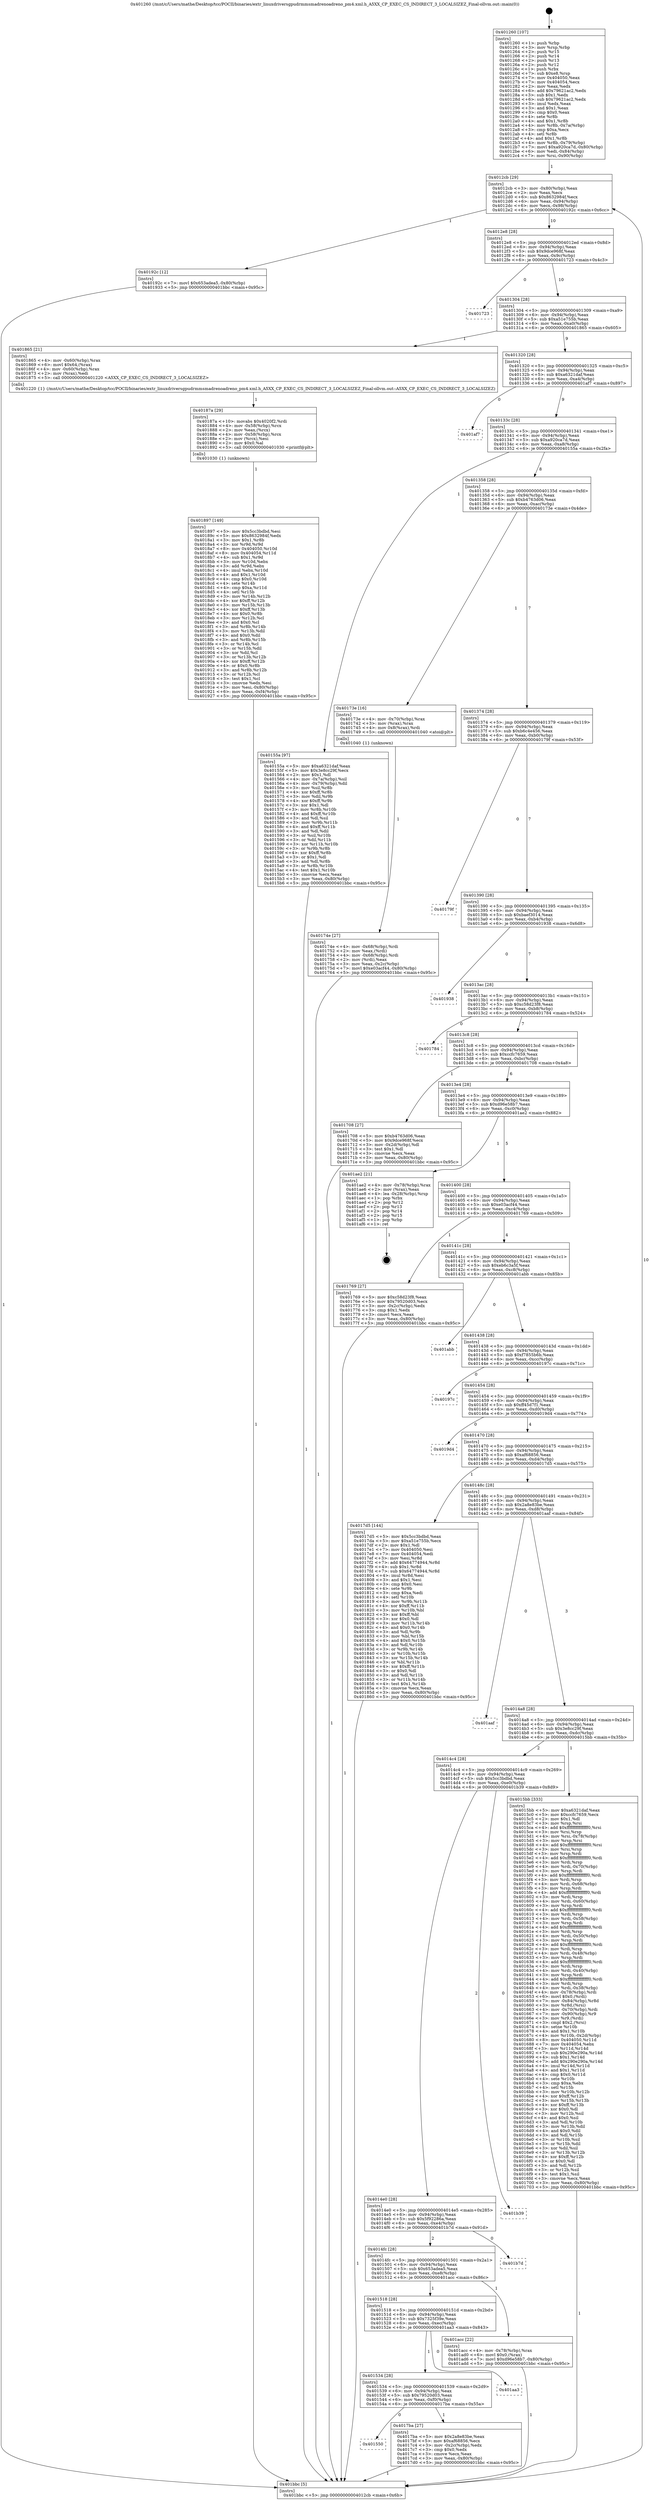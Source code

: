 digraph "0x401260" {
  label = "0x401260 (/mnt/c/Users/mathe/Desktop/tcc/POCII/binaries/extr_linuxdriversgpudrmmsmadrenoadreno_pm4.xml.h_A5XX_CP_EXEC_CS_INDIRECT_3_LOCALSIZEZ_Final-ollvm.out::main(0))"
  labelloc = "t"
  node[shape=record]

  Entry [label="",width=0.3,height=0.3,shape=circle,fillcolor=black,style=filled]
  "0x4012cb" [label="{
     0x4012cb [29]\l
     | [instrs]\l
     &nbsp;&nbsp;0x4012cb \<+3\>: mov -0x80(%rbp),%eax\l
     &nbsp;&nbsp;0x4012ce \<+2\>: mov %eax,%ecx\l
     &nbsp;&nbsp;0x4012d0 \<+6\>: sub $0x8632984f,%ecx\l
     &nbsp;&nbsp;0x4012d6 \<+6\>: mov %eax,-0x94(%rbp)\l
     &nbsp;&nbsp;0x4012dc \<+6\>: mov %ecx,-0x98(%rbp)\l
     &nbsp;&nbsp;0x4012e2 \<+6\>: je 000000000040192c \<main+0x6cc\>\l
  }"]
  "0x40192c" [label="{
     0x40192c [12]\l
     | [instrs]\l
     &nbsp;&nbsp;0x40192c \<+7\>: movl $0x653adea5,-0x80(%rbp)\l
     &nbsp;&nbsp;0x401933 \<+5\>: jmp 0000000000401bbc \<main+0x95c\>\l
  }"]
  "0x4012e8" [label="{
     0x4012e8 [28]\l
     | [instrs]\l
     &nbsp;&nbsp;0x4012e8 \<+5\>: jmp 00000000004012ed \<main+0x8d\>\l
     &nbsp;&nbsp;0x4012ed \<+6\>: mov -0x94(%rbp),%eax\l
     &nbsp;&nbsp;0x4012f3 \<+5\>: sub $0x9dce968f,%eax\l
     &nbsp;&nbsp;0x4012f8 \<+6\>: mov %eax,-0x9c(%rbp)\l
     &nbsp;&nbsp;0x4012fe \<+6\>: je 0000000000401723 \<main+0x4c3\>\l
  }"]
  Exit [label="",width=0.3,height=0.3,shape=circle,fillcolor=black,style=filled,peripheries=2]
  "0x401723" [label="{
     0x401723\l
  }", style=dashed]
  "0x401304" [label="{
     0x401304 [28]\l
     | [instrs]\l
     &nbsp;&nbsp;0x401304 \<+5\>: jmp 0000000000401309 \<main+0xa9\>\l
     &nbsp;&nbsp;0x401309 \<+6\>: mov -0x94(%rbp),%eax\l
     &nbsp;&nbsp;0x40130f \<+5\>: sub $0xa51e755b,%eax\l
     &nbsp;&nbsp;0x401314 \<+6\>: mov %eax,-0xa0(%rbp)\l
     &nbsp;&nbsp;0x40131a \<+6\>: je 0000000000401865 \<main+0x605\>\l
  }"]
  "0x401897" [label="{
     0x401897 [149]\l
     | [instrs]\l
     &nbsp;&nbsp;0x401897 \<+5\>: mov $0x5cc3bdbd,%esi\l
     &nbsp;&nbsp;0x40189c \<+5\>: mov $0x8632984f,%edx\l
     &nbsp;&nbsp;0x4018a1 \<+3\>: mov $0x1,%r8b\l
     &nbsp;&nbsp;0x4018a4 \<+3\>: xor %r9d,%r9d\l
     &nbsp;&nbsp;0x4018a7 \<+8\>: mov 0x404050,%r10d\l
     &nbsp;&nbsp;0x4018af \<+8\>: mov 0x404054,%r11d\l
     &nbsp;&nbsp;0x4018b7 \<+4\>: sub $0x1,%r9d\l
     &nbsp;&nbsp;0x4018bb \<+3\>: mov %r10d,%ebx\l
     &nbsp;&nbsp;0x4018be \<+3\>: add %r9d,%ebx\l
     &nbsp;&nbsp;0x4018c1 \<+4\>: imul %ebx,%r10d\l
     &nbsp;&nbsp;0x4018c5 \<+4\>: and $0x1,%r10d\l
     &nbsp;&nbsp;0x4018c9 \<+4\>: cmp $0x0,%r10d\l
     &nbsp;&nbsp;0x4018cd \<+4\>: sete %r14b\l
     &nbsp;&nbsp;0x4018d1 \<+4\>: cmp $0xa,%r11d\l
     &nbsp;&nbsp;0x4018d5 \<+4\>: setl %r15b\l
     &nbsp;&nbsp;0x4018d9 \<+3\>: mov %r14b,%r12b\l
     &nbsp;&nbsp;0x4018dc \<+4\>: xor $0xff,%r12b\l
     &nbsp;&nbsp;0x4018e0 \<+3\>: mov %r15b,%r13b\l
     &nbsp;&nbsp;0x4018e3 \<+4\>: xor $0xff,%r13b\l
     &nbsp;&nbsp;0x4018e7 \<+4\>: xor $0x0,%r8b\l
     &nbsp;&nbsp;0x4018eb \<+3\>: mov %r12b,%cl\l
     &nbsp;&nbsp;0x4018ee \<+3\>: and $0x0,%cl\l
     &nbsp;&nbsp;0x4018f1 \<+3\>: and %r8b,%r14b\l
     &nbsp;&nbsp;0x4018f4 \<+3\>: mov %r13b,%dil\l
     &nbsp;&nbsp;0x4018f7 \<+4\>: and $0x0,%dil\l
     &nbsp;&nbsp;0x4018fb \<+3\>: and %r8b,%r15b\l
     &nbsp;&nbsp;0x4018fe \<+3\>: or %r14b,%cl\l
     &nbsp;&nbsp;0x401901 \<+3\>: or %r15b,%dil\l
     &nbsp;&nbsp;0x401904 \<+3\>: xor %dil,%cl\l
     &nbsp;&nbsp;0x401907 \<+3\>: or %r13b,%r12b\l
     &nbsp;&nbsp;0x40190a \<+4\>: xor $0xff,%r12b\l
     &nbsp;&nbsp;0x40190e \<+4\>: or $0x0,%r8b\l
     &nbsp;&nbsp;0x401912 \<+3\>: and %r8b,%r12b\l
     &nbsp;&nbsp;0x401915 \<+3\>: or %r12b,%cl\l
     &nbsp;&nbsp;0x401918 \<+3\>: test $0x1,%cl\l
     &nbsp;&nbsp;0x40191b \<+3\>: cmovne %edx,%esi\l
     &nbsp;&nbsp;0x40191e \<+3\>: mov %esi,-0x80(%rbp)\l
     &nbsp;&nbsp;0x401921 \<+6\>: mov %eax,-0xf4(%rbp)\l
     &nbsp;&nbsp;0x401927 \<+5\>: jmp 0000000000401bbc \<main+0x95c\>\l
  }"]
  "0x401865" [label="{
     0x401865 [21]\l
     | [instrs]\l
     &nbsp;&nbsp;0x401865 \<+4\>: mov -0x60(%rbp),%rax\l
     &nbsp;&nbsp;0x401869 \<+6\>: movl $0x64,(%rax)\l
     &nbsp;&nbsp;0x40186f \<+4\>: mov -0x60(%rbp),%rax\l
     &nbsp;&nbsp;0x401873 \<+2\>: mov (%rax),%edi\l
     &nbsp;&nbsp;0x401875 \<+5\>: call 0000000000401220 \<A5XX_CP_EXEC_CS_INDIRECT_3_LOCALSIZEZ\>\l
     | [calls]\l
     &nbsp;&nbsp;0x401220 \{1\} (/mnt/c/Users/mathe/Desktop/tcc/POCII/binaries/extr_linuxdriversgpudrmmsmadrenoadreno_pm4.xml.h_A5XX_CP_EXEC_CS_INDIRECT_3_LOCALSIZEZ_Final-ollvm.out::A5XX_CP_EXEC_CS_INDIRECT_3_LOCALSIZEZ)\l
  }"]
  "0x401320" [label="{
     0x401320 [28]\l
     | [instrs]\l
     &nbsp;&nbsp;0x401320 \<+5\>: jmp 0000000000401325 \<main+0xc5\>\l
     &nbsp;&nbsp;0x401325 \<+6\>: mov -0x94(%rbp),%eax\l
     &nbsp;&nbsp;0x40132b \<+5\>: sub $0xa6321daf,%eax\l
     &nbsp;&nbsp;0x401330 \<+6\>: mov %eax,-0xa4(%rbp)\l
     &nbsp;&nbsp;0x401336 \<+6\>: je 0000000000401af7 \<main+0x897\>\l
  }"]
  "0x40187a" [label="{
     0x40187a [29]\l
     | [instrs]\l
     &nbsp;&nbsp;0x40187a \<+10\>: movabs $0x4020f2,%rdi\l
     &nbsp;&nbsp;0x401884 \<+4\>: mov -0x58(%rbp),%rcx\l
     &nbsp;&nbsp;0x401888 \<+2\>: mov %eax,(%rcx)\l
     &nbsp;&nbsp;0x40188a \<+4\>: mov -0x58(%rbp),%rcx\l
     &nbsp;&nbsp;0x40188e \<+2\>: mov (%rcx),%esi\l
     &nbsp;&nbsp;0x401890 \<+2\>: mov $0x0,%al\l
     &nbsp;&nbsp;0x401892 \<+5\>: call 0000000000401030 \<printf@plt\>\l
     | [calls]\l
     &nbsp;&nbsp;0x401030 \{1\} (unknown)\l
  }"]
  "0x401af7" [label="{
     0x401af7\l
  }", style=dashed]
  "0x40133c" [label="{
     0x40133c [28]\l
     | [instrs]\l
     &nbsp;&nbsp;0x40133c \<+5\>: jmp 0000000000401341 \<main+0xe1\>\l
     &nbsp;&nbsp;0x401341 \<+6\>: mov -0x94(%rbp),%eax\l
     &nbsp;&nbsp;0x401347 \<+5\>: sub $0xa920ca7d,%eax\l
     &nbsp;&nbsp;0x40134c \<+6\>: mov %eax,-0xa8(%rbp)\l
     &nbsp;&nbsp;0x401352 \<+6\>: je 000000000040155a \<main+0x2fa\>\l
  }"]
  "0x401550" [label="{
     0x401550\l
  }", style=dashed]
  "0x40155a" [label="{
     0x40155a [97]\l
     | [instrs]\l
     &nbsp;&nbsp;0x40155a \<+5\>: mov $0xa6321daf,%eax\l
     &nbsp;&nbsp;0x40155f \<+5\>: mov $0x3e8cc29f,%ecx\l
     &nbsp;&nbsp;0x401564 \<+2\>: mov $0x1,%dl\l
     &nbsp;&nbsp;0x401566 \<+4\>: mov -0x7a(%rbp),%sil\l
     &nbsp;&nbsp;0x40156a \<+4\>: mov -0x79(%rbp),%dil\l
     &nbsp;&nbsp;0x40156e \<+3\>: mov %sil,%r8b\l
     &nbsp;&nbsp;0x401571 \<+4\>: xor $0xff,%r8b\l
     &nbsp;&nbsp;0x401575 \<+3\>: mov %dil,%r9b\l
     &nbsp;&nbsp;0x401578 \<+4\>: xor $0xff,%r9b\l
     &nbsp;&nbsp;0x40157c \<+3\>: xor $0x1,%dl\l
     &nbsp;&nbsp;0x40157f \<+3\>: mov %r8b,%r10b\l
     &nbsp;&nbsp;0x401582 \<+4\>: and $0xff,%r10b\l
     &nbsp;&nbsp;0x401586 \<+3\>: and %dl,%sil\l
     &nbsp;&nbsp;0x401589 \<+3\>: mov %r9b,%r11b\l
     &nbsp;&nbsp;0x40158c \<+4\>: and $0xff,%r11b\l
     &nbsp;&nbsp;0x401590 \<+3\>: and %dl,%dil\l
     &nbsp;&nbsp;0x401593 \<+3\>: or %sil,%r10b\l
     &nbsp;&nbsp;0x401596 \<+3\>: or %dil,%r11b\l
     &nbsp;&nbsp;0x401599 \<+3\>: xor %r11b,%r10b\l
     &nbsp;&nbsp;0x40159c \<+3\>: or %r9b,%r8b\l
     &nbsp;&nbsp;0x40159f \<+4\>: xor $0xff,%r8b\l
     &nbsp;&nbsp;0x4015a3 \<+3\>: or $0x1,%dl\l
     &nbsp;&nbsp;0x4015a6 \<+3\>: and %dl,%r8b\l
     &nbsp;&nbsp;0x4015a9 \<+3\>: or %r8b,%r10b\l
     &nbsp;&nbsp;0x4015ac \<+4\>: test $0x1,%r10b\l
     &nbsp;&nbsp;0x4015b0 \<+3\>: cmovne %ecx,%eax\l
     &nbsp;&nbsp;0x4015b3 \<+3\>: mov %eax,-0x80(%rbp)\l
     &nbsp;&nbsp;0x4015b6 \<+5\>: jmp 0000000000401bbc \<main+0x95c\>\l
  }"]
  "0x401358" [label="{
     0x401358 [28]\l
     | [instrs]\l
     &nbsp;&nbsp;0x401358 \<+5\>: jmp 000000000040135d \<main+0xfd\>\l
     &nbsp;&nbsp;0x40135d \<+6\>: mov -0x94(%rbp),%eax\l
     &nbsp;&nbsp;0x401363 \<+5\>: sub $0xb4763d06,%eax\l
     &nbsp;&nbsp;0x401368 \<+6\>: mov %eax,-0xac(%rbp)\l
     &nbsp;&nbsp;0x40136e \<+6\>: je 000000000040173e \<main+0x4de\>\l
  }"]
  "0x401bbc" [label="{
     0x401bbc [5]\l
     | [instrs]\l
     &nbsp;&nbsp;0x401bbc \<+5\>: jmp 00000000004012cb \<main+0x6b\>\l
  }"]
  "0x401260" [label="{
     0x401260 [107]\l
     | [instrs]\l
     &nbsp;&nbsp;0x401260 \<+1\>: push %rbp\l
     &nbsp;&nbsp;0x401261 \<+3\>: mov %rsp,%rbp\l
     &nbsp;&nbsp;0x401264 \<+2\>: push %r15\l
     &nbsp;&nbsp;0x401266 \<+2\>: push %r14\l
     &nbsp;&nbsp;0x401268 \<+2\>: push %r13\l
     &nbsp;&nbsp;0x40126a \<+2\>: push %r12\l
     &nbsp;&nbsp;0x40126c \<+1\>: push %rbx\l
     &nbsp;&nbsp;0x40126d \<+7\>: sub $0xe8,%rsp\l
     &nbsp;&nbsp;0x401274 \<+7\>: mov 0x404050,%eax\l
     &nbsp;&nbsp;0x40127b \<+7\>: mov 0x404054,%ecx\l
     &nbsp;&nbsp;0x401282 \<+2\>: mov %eax,%edx\l
     &nbsp;&nbsp;0x401284 \<+6\>: add $0x79621ac2,%edx\l
     &nbsp;&nbsp;0x40128a \<+3\>: sub $0x1,%edx\l
     &nbsp;&nbsp;0x40128d \<+6\>: sub $0x79621ac2,%edx\l
     &nbsp;&nbsp;0x401293 \<+3\>: imul %edx,%eax\l
     &nbsp;&nbsp;0x401296 \<+3\>: and $0x1,%eax\l
     &nbsp;&nbsp;0x401299 \<+3\>: cmp $0x0,%eax\l
     &nbsp;&nbsp;0x40129c \<+4\>: sete %r8b\l
     &nbsp;&nbsp;0x4012a0 \<+4\>: and $0x1,%r8b\l
     &nbsp;&nbsp;0x4012a4 \<+4\>: mov %r8b,-0x7a(%rbp)\l
     &nbsp;&nbsp;0x4012a8 \<+3\>: cmp $0xa,%ecx\l
     &nbsp;&nbsp;0x4012ab \<+4\>: setl %r8b\l
     &nbsp;&nbsp;0x4012af \<+4\>: and $0x1,%r8b\l
     &nbsp;&nbsp;0x4012b3 \<+4\>: mov %r8b,-0x79(%rbp)\l
     &nbsp;&nbsp;0x4012b7 \<+7\>: movl $0xa920ca7d,-0x80(%rbp)\l
     &nbsp;&nbsp;0x4012be \<+6\>: mov %edi,-0x84(%rbp)\l
     &nbsp;&nbsp;0x4012c4 \<+7\>: mov %rsi,-0x90(%rbp)\l
  }"]
  "0x4017ba" [label="{
     0x4017ba [27]\l
     | [instrs]\l
     &nbsp;&nbsp;0x4017ba \<+5\>: mov $0x2a8e83be,%eax\l
     &nbsp;&nbsp;0x4017bf \<+5\>: mov $0xaf68856,%ecx\l
     &nbsp;&nbsp;0x4017c4 \<+3\>: mov -0x2c(%rbp),%edx\l
     &nbsp;&nbsp;0x4017c7 \<+3\>: cmp $0x0,%edx\l
     &nbsp;&nbsp;0x4017ca \<+3\>: cmove %ecx,%eax\l
     &nbsp;&nbsp;0x4017cd \<+3\>: mov %eax,-0x80(%rbp)\l
     &nbsp;&nbsp;0x4017d0 \<+5\>: jmp 0000000000401bbc \<main+0x95c\>\l
  }"]
  "0x40173e" [label="{
     0x40173e [16]\l
     | [instrs]\l
     &nbsp;&nbsp;0x40173e \<+4\>: mov -0x70(%rbp),%rax\l
     &nbsp;&nbsp;0x401742 \<+3\>: mov (%rax),%rax\l
     &nbsp;&nbsp;0x401745 \<+4\>: mov 0x8(%rax),%rdi\l
     &nbsp;&nbsp;0x401749 \<+5\>: call 0000000000401040 \<atoi@plt\>\l
     | [calls]\l
     &nbsp;&nbsp;0x401040 \{1\} (unknown)\l
  }"]
  "0x401374" [label="{
     0x401374 [28]\l
     | [instrs]\l
     &nbsp;&nbsp;0x401374 \<+5\>: jmp 0000000000401379 \<main+0x119\>\l
     &nbsp;&nbsp;0x401379 \<+6\>: mov -0x94(%rbp),%eax\l
     &nbsp;&nbsp;0x40137f \<+5\>: sub $0xb6c4e456,%eax\l
     &nbsp;&nbsp;0x401384 \<+6\>: mov %eax,-0xb0(%rbp)\l
     &nbsp;&nbsp;0x40138a \<+6\>: je 000000000040179f \<main+0x53f\>\l
  }"]
  "0x401534" [label="{
     0x401534 [28]\l
     | [instrs]\l
     &nbsp;&nbsp;0x401534 \<+5\>: jmp 0000000000401539 \<main+0x2d9\>\l
     &nbsp;&nbsp;0x401539 \<+6\>: mov -0x94(%rbp),%eax\l
     &nbsp;&nbsp;0x40153f \<+5\>: sub $0x79520d03,%eax\l
     &nbsp;&nbsp;0x401544 \<+6\>: mov %eax,-0xf0(%rbp)\l
     &nbsp;&nbsp;0x40154a \<+6\>: je 00000000004017ba \<main+0x55a\>\l
  }"]
  "0x40179f" [label="{
     0x40179f\l
  }", style=dashed]
  "0x401390" [label="{
     0x401390 [28]\l
     | [instrs]\l
     &nbsp;&nbsp;0x401390 \<+5\>: jmp 0000000000401395 \<main+0x135\>\l
     &nbsp;&nbsp;0x401395 \<+6\>: mov -0x94(%rbp),%eax\l
     &nbsp;&nbsp;0x40139b \<+5\>: sub $0xbaef3014,%eax\l
     &nbsp;&nbsp;0x4013a0 \<+6\>: mov %eax,-0xb4(%rbp)\l
     &nbsp;&nbsp;0x4013a6 \<+6\>: je 0000000000401938 \<main+0x6d8\>\l
  }"]
  "0x401aa3" [label="{
     0x401aa3\l
  }", style=dashed]
  "0x401938" [label="{
     0x401938\l
  }", style=dashed]
  "0x4013ac" [label="{
     0x4013ac [28]\l
     | [instrs]\l
     &nbsp;&nbsp;0x4013ac \<+5\>: jmp 00000000004013b1 \<main+0x151\>\l
     &nbsp;&nbsp;0x4013b1 \<+6\>: mov -0x94(%rbp),%eax\l
     &nbsp;&nbsp;0x4013b7 \<+5\>: sub $0xc58d23f8,%eax\l
     &nbsp;&nbsp;0x4013bc \<+6\>: mov %eax,-0xb8(%rbp)\l
     &nbsp;&nbsp;0x4013c2 \<+6\>: je 0000000000401784 \<main+0x524\>\l
  }"]
  "0x401518" [label="{
     0x401518 [28]\l
     | [instrs]\l
     &nbsp;&nbsp;0x401518 \<+5\>: jmp 000000000040151d \<main+0x2bd\>\l
     &nbsp;&nbsp;0x40151d \<+6\>: mov -0x94(%rbp),%eax\l
     &nbsp;&nbsp;0x401523 \<+5\>: sub $0x7325f39e,%eax\l
     &nbsp;&nbsp;0x401528 \<+6\>: mov %eax,-0xec(%rbp)\l
     &nbsp;&nbsp;0x40152e \<+6\>: je 0000000000401aa3 \<main+0x843\>\l
  }"]
  "0x401784" [label="{
     0x401784\l
  }", style=dashed]
  "0x4013c8" [label="{
     0x4013c8 [28]\l
     | [instrs]\l
     &nbsp;&nbsp;0x4013c8 \<+5\>: jmp 00000000004013cd \<main+0x16d\>\l
     &nbsp;&nbsp;0x4013cd \<+6\>: mov -0x94(%rbp),%eax\l
     &nbsp;&nbsp;0x4013d3 \<+5\>: sub $0xccfc7659,%eax\l
     &nbsp;&nbsp;0x4013d8 \<+6\>: mov %eax,-0xbc(%rbp)\l
     &nbsp;&nbsp;0x4013de \<+6\>: je 0000000000401708 \<main+0x4a8\>\l
  }"]
  "0x401acc" [label="{
     0x401acc [22]\l
     | [instrs]\l
     &nbsp;&nbsp;0x401acc \<+4\>: mov -0x78(%rbp),%rax\l
     &nbsp;&nbsp;0x401ad0 \<+6\>: movl $0x0,(%rax)\l
     &nbsp;&nbsp;0x401ad6 \<+7\>: movl $0xd96e58b7,-0x80(%rbp)\l
     &nbsp;&nbsp;0x401add \<+5\>: jmp 0000000000401bbc \<main+0x95c\>\l
  }"]
  "0x401708" [label="{
     0x401708 [27]\l
     | [instrs]\l
     &nbsp;&nbsp;0x401708 \<+5\>: mov $0xb4763d06,%eax\l
     &nbsp;&nbsp;0x40170d \<+5\>: mov $0x9dce968f,%ecx\l
     &nbsp;&nbsp;0x401712 \<+3\>: mov -0x2d(%rbp),%dl\l
     &nbsp;&nbsp;0x401715 \<+3\>: test $0x1,%dl\l
     &nbsp;&nbsp;0x401718 \<+3\>: cmovne %ecx,%eax\l
     &nbsp;&nbsp;0x40171b \<+3\>: mov %eax,-0x80(%rbp)\l
     &nbsp;&nbsp;0x40171e \<+5\>: jmp 0000000000401bbc \<main+0x95c\>\l
  }"]
  "0x4013e4" [label="{
     0x4013e4 [28]\l
     | [instrs]\l
     &nbsp;&nbsp;0x4013e4 \<+5\>: jmp 00000000004013e9 \<main+0x189\>\l
     &nbsp;&nbsp;0x4013e9 \<+6\>: mov -0x94(%rbp),%eax\l
     &nbsp;&nbsp;0x4013ef \<+5\>: sub $0xd96e58b7,%eax\l
     &nbsp;&nbsp;0x4013f4 \<+6\>: mov %eax,-0xc0(%rbp)\l
     &nbsp;&nbsp;0x4013fa \<+6\>: je 0000000000401ae2 \<main+0x882\>\l
  }"]
  "0x4014fc" [label="{
     0x4014fc [28]\l
     | [instrs]\l
     &nbsp;&nbsp;0x4014fc \<+5\>: jmp 0000000000401501 \<main+0x2a1\>\l
     &nbsp;&nbsp;0x401501 \<+6\>: mov -0x94(%rbp),%eax\l
     &nbsp;&nbsp;0x401507 \<+5\>: sub $0x653adea5,%eax\l
     &nbsp;&nbsp;0x40150c \<+6\>: mov %eax,-0xe8(%rbp)\l
     &nbsp;&nbsp;0x401512 \<+6\>: je 0000000000401acc \<main+0x86c\>\l
  }"]
  "0x401ae2" [label="{
     0x401ae2 [21]\l
     | [instrs]\l
     &nbsp;&nbsp;0x401ae2 \<+4\>: mov -0x78(%rbp),%rax\l
     &nbsp;&nbsp;0x401ae6 \<+2\>: mov (%rax),%eax\l
     &nbsp;&nbsp;0x401ae8 \<+4\>: lea -0x28(%rbp),%rsp\l
     &nbsp;&nbsp;0x401aec \<+1\>: pop %rbx\l
     &nbsp;&nbsp;0x401aed \<+2\>: pop %r12\l
     &nbsp;&nbsp;0x401aef \<+2\>: pop %r13\l
     &nbsp;&nbsp;0x401af1 \<+2\>: pop %r14\l
     &nbsp;&nbsp;0x401af3 \<+2\>: pop %r15\l
     &nbsp;&nbsp;0x401af5 \<+1\>: pop %rbp\l
     &nbsp;&nbsp;0x401af6 \<+1\>: ret\l
  }"]
  "0x401400" [label="{
     0x401400 [28]\l
     | [instrs]\l
     &nbsp;&nbsp;0x401400 \<+5\>: jmp 0000000000401405 \<main+0x1a5\>\l
     &nbsp;&nbsp;0x401405 \<+6\>: mov -0x94(%rbp),%eax\l
     &nbsp;&nbsp;0x40140b \<+5\>: sub $0xe03acf44,%eax\l
     &nbsp;&nbsp;0x401410 \<+6\>: mov %eax,-0xc4(%rbp)\l
     &nbsp;&nbsp;0x401416 \<+6\>: je 0000000000401769 \<main+0x509\>\l
  }"]
  "0x401b7d" [label="{
     0x401b7d\l
  }", style=dashed]
  "0x401769" [label="{
     0x401769 [27]\l
     | [instrs]\l
     &nbsp;&nbsp;0x401769 \<+5\>: mov $0xc58d23f8,%eax\l
     &nbsp;&nbsp;0x40176e \<+5\>: mov $0x79520d03,%ecx\l
     &nbsp;&nbsp;0x401773 \<+3\>: mov -0x2c(%rbp),%edx\l
     &nbsp;&nbsp;0x401776 \<+3\>: cmp $0x1,%edx\l
     &nbsp;&nbsp;0x401779 \<+3\>: cmovl %ecx,%eax\l
     &nbsp;&nbsp;0x40177c \<+3\>: mov %eax,-0x80(%rbp)\l
     &nbsp;&nbsp;0x40177f \<+5\>: jmp 0000000000401bbc \<main+0x95c\>\l
  }"]
  "0x40141c" [label="{
     0x40141c [28]\l
     | [instrs]\l
     &nbsp;&nbsp;0x40141c \<+5\>: jmp 0000000000401421 \<main+0x1c1\>\l
     &nbsp;&nbsp;0x401421 \<+6\>: mov -0x94(%rbp),%eax\l
     &nbsp;&nbsp;0x401427 \<+5\>: sub $0xeb6c3a5f,%eax\l
     &nbsp;&nbsp;0x40142c \<+6\>: mov %eax,-0xc8(%rbp)\l
     &nbsp;&nbsp;0x401432 \<+6\>: je 0000000000401abb \<main+0x85b\>\l
  }"]
  "0x4014e0" [label="{
     0x4014e0 [28]\l
     | [instrs]\l
     &nbsp;&nbsp;0x4014e0 \<+5\>: jmp 00000000004014e5 \<main+0x285\>\l
     &nbsp;&nbsp;0x4014e5 \<+6\>: mov -0x94(%rbp),%eax\l
     &nbsp;&nbsp;0x4014eb \<+5\>: sub $0x5f92286a,%eax\l
     &nbsp;&nbsp;0x4014f0 \<+6\>: mov %eax,-0xe4(%rbp)\l
     &nbsp;&nbsp;0x4014f6 \<+6\>: je 0000000000401b7d \<main+0x91d\>\l
  }"]
  "0x401abb" [label="{
     0x401abb\l
  }", style=dashed]
  "0x401438" [label="{
     0x401438 [28]\l
     | [instrs]\l
     &nbsp;&nbsp;0x401438 \<+5\>: jmp 000000000040143d \<main+0x1dd\>\l
     &nbsp;&nbsp;0x40143d \<+6\>: mov -0x94(%rbp),%eax\l
     &nbsp;&nbsp;0x401443 \<+5\>: sub $0xf7855b6b,%eax\l
     &nbsp;&nbsp;0x401448 \<+6\>: mov %eax,-0xcc(%rbp)\l
     &nbsp;&nbsp;0x40144e \<+6\>: je 000000000040197c \<main+0x71c\>\l
  }"]
  "0x401b39" [label="{
     0x401b39\l
  }", style=dashed]
  "0x40197c" [label="{
     0x40197c\l
  }", style=dashed]
  "0x401454" [label="{
     0x401454 [28]\l
     | [instrs]\l
     &nbsp;&nbsp;0x401454 \<+5\>: jmp 0000000000401459 \<main+0x1f9\>\l
     &nbsp;&nbsp;0x401459 \<+6\>: mov -0x94(%rbp),%eax\l
     &nbsp;&nbsp;0x40145f \<+5\>: sub $0xff45d7f1,%eax\l
     &nbsp;&nbsp;0x401464 \<+6\>: mov %eax,-0xd0(%rbp)\l
     &nbsp;&nbsp;0x40146a \<+6\>: je 00000000004019d4 \<main+0x774\>\l
  }"]
  "0x40174e" [label="{
     0x40174e [27]\l
     | [instrs]\l
     &nbsp;&nbsp;0x40174e \<+4\>: mov -0x68(%rbp),%rdi\l
     &nbsp;&nbsp;0x401752 \<+2\>: mov %eax,(%rdi)\l
     &nbsp;&nbsp;0x401754 \<+4\>: mov -0x68(%rbp),%rdi\l
     &nbsp;&nbsp;0x401758 \<+2\>: mov (%rdi),%eax\l
     &nbsp;&nbsp;0x40175a \<+3\>: mov %eax,-0x2c(%rbp)\l
     &nbsp;&nbsp;0x40175d \<+7\>: movl $0xe03acf44,-0x80(%rbp)\l
     &nbsp;&nbsp;0x401764 \<+5\>: jmp 0000000000401bbc \<main+0x95c\>\l
  }"]
  "0x4019d4" [label="{
     0x4019d4\l
  }", style=dashed]
  "0x401470" [label="{
     0x401470 [28]\l
     | [instrs]\l
     &nbsp;&nbsp;0x401470 \<+5\>: jmp 0000000000401475 \<main+0x215\>\l
     &nbsp;&nbsp;0x401475 \<+6\>: mov -0x94(%rbp),%eax\l
     &nbsp;&nbsp;0x40147b \<+5\>: sub $0xaf68856,%eax\l
     &nbsp;&nbsp;0x401480 \<+6\>: mov %eax,-0xd4(%rbp)\l
     &nbsp;&nbsp;0x401486 \<+6\>: je 00000000004017d5 \<main+0x575\>\l
  }"]
  "0x4014c4" [label="{
     0x4014c4 [28]\l
     | [instrs]\l
     &nbsp;&nbsp;0x4014c4 \<+5\>: jmp 00000000004014c9 \<main+0x269\>\l
     &nbsp;&nbsp;0x4014c9 \<+6\>: mov -0x94(%rbp),%eax\l
     &nbsp;&nbsp;0x4014cf \<+5\>: sub $0x5cc3bdbd,%eax\l
     &nbsp;&nbsp;0x4014d4 \<+6\>: mov %eax,-0xe0(%rbp)\l
     &nbsp;&nbsp;0x4014da \<+6\>: je 0000000000401b39 \<main+0x8d9\>\l
  }"]
  "0x4017d5" [label="{
     0x4017d5 [144]\l
     | [instrs]\l
     &nbsp;&nbsp;0x4017d5 \<+5\>: mov $0x5cc3bdbd,%eax\l
     &nbsp;&nbsp;0x4017da \<+5\>: mov $0xa51e755b,%ecx\l
     &nbsp;&nbsp;0x4017df \<+2\>: mov $0x1,%dl\l
     &nbsp;&nbsp;0x4017e1 \<+7\>: mov 0x404050,%esi\l
     &nbsp;&nbsp;0x4017e8 \<+7\>: mov 0x404054,%edi\l
     &nbsp;&nbsp;0x4017ef \<+3\>: mov %esi,%r8d\l
     &nbsp;&nbsp;0x4017f2 \<+7\>: add $0x64774944,%r8d\l
     &nbsp;&nbsp;0x4017f9 \<+4\>: sub $0x1,%r8d\l
     &nbsp;&nbsp;0x4017fd \<+7\>: sub $0x64774944,%r8d\l
     &nbsp;&nbsp;0x401804 \<+4\>: imul %r8d,%esi\l
     &nbsp;&nbsp;0x401808 \<+3\>: and $0x1,%esi\l
     &nbsp;&nbsp;0x40180b \<+3\>: cmp $0x0,%esi\l
     &nbsp;&nbsp;0x40180e \<+4\>: sete %r9b\l
     &nbsp;&nbsp;0x401812 \<+3\>: cmp $0xa,%edi\l
     &nbsp;&nbsp;0x401815 \<+4\>: setl %r10b\l
     &nbsp;&nbsp;0x401819 \<+3\>: mov %r9b,%r11b\l
     &nbsp;&nbsp;0x40181c \<+4\>: xor $0xff,%r11b\l
     &nbsp;&nbsp;0x401820 \<+3\>: mov %r10b,%bl\l
     &nbsp;&nbsp;0x401823 \<+3\>: xor $0xff,%bl\l
     &nbsp;&nbsp;0x401826 \<+3\>: xor $0x0,%dl\l
     &nbsp;&nbsp;0x401829 \<+3\>: mov %r11b,%r14b\l
     &nbsp;&nbsp;0x40182c \<+4\>: and $0x0,%r14b\l
     &nbsp;&nbsp;0x401830 \<+3\>: and %dl,%r9b\l
     &nbsp;&nbsp;0x401833 \<+3\>: mov %bl,%r15b\l
     &nbsp;&nbsp;0x401836 \<+4\>: and $0x0,%r15b\l
     &nbsp;&nbsp;0x40183a \<+3\>: and %dl,%r10b\l
     &nbsp;&nbsp;0x40183d \<+3\>: or %r9b,%r14b\l
     &nbsp;&nbsp;0x401840 \<+3\>: or %r10b,%r15b\l
     &nbsp;&nbsp;0x401843 \<+3\>: xor %r15b,%r14b\l
     &nbsp;&nbsp;0x401846 \<+3\>: or %bl,%r11b\l
     &nbsp;&nbsp;0x401849 \<+4\>: xor $0xff,%r11b\l
     &nbsp;&nbsp;0x40184d \<+3\>: or $0x0,%dl\l
     &nbsp;&nbsp;0x401850 \<+3\>: and %dl,%r11b\l
     &nbsp;&nbsp;0x401853 \<+3\>: or %r11b,%r14b\l
     &nbsp;&nbsp;0x401856 \<+4\>: test $0x1,%r14b\l
     &nbsp;&nbsp;0x40185a \<+3\>: cmovne %ecx,%eax\l
     &nbsp;&nbsp;0x40185d \<+3\>: mov %eax,-0x80(%rbp)\l
     &nbsp;&nbsp;0x401860 \<+5\>: jmp 0000000000401bbc \<main+0x95c\>\l
  }"]
  "0x40148c" [label="{
     0x40148c [28]\l
     | [instrs]\l
     &nbsp;&nbsp;0x40148c \<+5\>: jmp 0000000000401491 \<main+0x231\>\l
     &nbsp;&nbsp;0x401491 \<+6\>: mov -0x94(%rbp),%eax\l
     &nbsp;&nbsp;0x401497 \<+5\>: sub $0x2a8e83be,%eax\l
     &nbsp;&nbsp;0x40149c \<+6\>: mov %eax,-0xd8(%rbp)\l
     &nbsp;&nbsp;0x4014a2 \<+6\>: je 0000000000401aaf \<main+0x84f\>\l
  }"]
  "0x4015bb" [label="{
     0x4015bb [333]\l
     | [instrs]\l
     &nbsp;&nbsp;0x4015bb \<+5\>: mov $0xa6321daf,%eax\l
     &nbsp;&nbsp;0x4015c0 \<+5\>: mov $0xccfc7659,%ecx\l
     &nbsp;&nbsp;0x4015c5 \<+2\>: mov $0x1,%dl\l
     &nbsp;&nbsp;0x4015c7 \<+3\>: mov %rsp,%rsi\l
     &nbsp;&nbsp;0x4015ca \<+4\>: add $0xfffffffffffffff0,%rsi\l
     &nbsp;&nbsp;0x4015ce \<+3\>: mov %rsi,%rsp\l
     &nbsp;&nbsp;0x4015d1 \<+4\>: mov %rsi,-0x78(%rbp)\l
     &nbsp;&nbsp;0x4015d5 \<+3\>: mov %rsp,%rsi\l
     &nbsp;&nbsp;0x4015d8 \<+4\>: add $0xfffffffffffffff0,%rsi\l
     &nbsp;&nbsp;0x4015dc \<+3\>: mov %rsi,%rsp\l
     &nbsp;&nbsp;0x4015df \<+3\>: mov %rsp,%rdi\l
     &nbsp;&nbsp;0x4015e2 \<+4\>: add $0xfffffffffffffff0,%rdi\l
     &nbsp;&nbsp;0x4015e6 \<+3\>: mov %rdi,%rsp\l
     &nbsp;&nbsp;0x4015e9 \<+4\>: mov %rdi,-0x70(%rbp)\l
     &nbsp;&nbsp;0x4015ed \<+3\>: mov %rsp,%rdi\l
     &nbsp;&nbsp;0x4015f0 \<+4\>: add $0xfffffffffffffff0,%rdi\l
     &nbsp;&nbsp;0x4015f4 \<+3\>: mov %rdi,%rsp\l
     &nbsp;&nbsp;0x4015f7 \<+4\>: mov %rdi,-0x68(%rbp)\l
     &nbsp;&nbsp;0x4015fb \<+3\>: mov %rsp,%rdi\l
     &nbsp;&nbsp;0x4015fe \<+4\>: add $0xfffffffffffffff0,%rdi\l
     &nbsp;&nbsp;0x401602 \<+3\>: mov %rdi,%rsp\l
     &nbsp;&nbsp;0x401605 \<+4\>: mov %rdi,-0x60(%rbp)\l
     &nbsp;&nbsp;0x401609 \<+3\>: mov %rsp,%rdi\l
     &nbsp;&nbsp;0x40160c \<+4\>: add $0xfffffffffffffff0,%rdi\l
     &nbsp;&nbsp;0x401610 \<+3\>: mov %rdi,%rsp\l
     &nbsp;&nbsp;0x401613 \<+4\>: mov %rdi,-0x58(%rbp)\l
     &nbsp;&nbsp;0x401617 \<+3\>: mov %rsp,%rdi\l
     &nbsp;&nbsp;0x40161a \<+4\>: add $0xfffffffffffffff0,%rdi\l
     &nbsp;&nbsp;0x40161e \<+3\>: mov %rdi,%rsp\l
     &nbsp;&nbsp;0x401621 \<+4\>: mov %rdi,-0x50(%rbp)\l
     &nbsp;&nbsp;0x401625 \<+3\>: mov %rsp,%rdi\l
     &nbsp;&nbsp;0x401628 \<+4\>: add $0xfffffffffffffff0,%rdi\l
     &nbsp;&nbsp;0x40162c \<+3\>: mov %rdi,%rsp\l
     &nbsp;&nbsp;0x40162f \<+4\>: mov %rdi,-0x48(%rbp)\l
     &nbsp;&nbsp;0x401633 \<+3\>: mov %rsp,%rdi\l
     &nbsp;&nbsp;0x401636 \<+4\>: add $0xfffffffffffffff0,%rdi\l
     &nbsp;&nbsp;0x40163a \<+3\>: mov %rdi,%rsp\l
     &nbsp;&nbsp;0x40163d \<+4\>: mov %rdi,-0x40(%rbp)\l
     &nbsp;&nbsp;0x401641 \<+3\>: mov %rsp,%rdi\l
     &nbsp;&nbsp;0x401644 \<+4\>: add $0xfffffffffffffff0,%rdi\l
     &nbsp;&nbsp;0x401648 \<+3\>: mov %rdi,%rsp\l
     &nbsp;&nbsp;0x40164b \<+4\>: mov %rdi,-0x38(%rbp)\l
     &nbsp;&nbsp;0x40164f \<+4\>: mov -0x78(%rbp),%rdi\l
     &nbsp;&nbsp;0x401653 \<+6\>: movl $0x0,(%rdi)\l
     &nbsp;&nbsp;0x401659 \<+7\>: mov -0x84(%rbp),%r8d\l
     &nbsp;&nbsp;0x401660 \<+3\>: mov %r8d,(%rsi)\l
     &nbsp;&nbsp;0x401663 \<+4\>: mov -0x70(%rbp),%rdi\l
     &nbsp;&nbsp;0x401667 \<+7\>: mov -0x90(%rbp),%r9\l
     &nbsp;&nbsp;0x40166e \<+3\>: mov %r9,(%rdi)\l
     &nbsp;&nbsp;0x401671 \<+3\>: cmpl $0x2,(%rsi)\l
     &nbsp;&nbsp;0x401674 \<+4\>: setne %r10b\l
     &nbsp;&nbsp;0x401678 \<+4\>: and $0x1,%r10b\l
     &nbsp;&nbsp;0x40167c \<+4\>: mov %r10b,-0x2d(%rbp)\l
     &nbsp;&nbsp;0x401680 \<+8\>: mov 0x404050,%r11d\l
     &nbsp;&nbsp;0x401688 \<+7\>: mov 0x404054,%ebx\l
     &nbsp;&nbsp;0x40168f \<+3\>: mov %r11d,%r14d\l
     &nbsp;&nbsp;0x401692 \<+7\>: sub $0x290e290a,%r14d\l
     &nbsp;&nbsp;0x401699 \<+4\>: sub $0x1,%r14d\l
     &nbsp;&nbsp;0x40169d \<+7\>: add $0x290e290a,%r14d\l
     &nbsp;&nbsp;0x4016a4 \<+4\>: imul %r14d,%r11d\l
     &nbsp;&nbsp;0x4016a8 \<+4\>: and $0x1,%r11d\l
     &nbsp;&nbsp;0x4016ac \<+4\>: cmp $0x0,%r11d\l
     &nbsp;&nbsp;0x4016b0 \<+4\>: sete %r10b\l
     &nbsp;&nbsp;0x4016b4 \<+3\>: cmp $0xa,%ebx\l
     &nbsp;&nbsp;0x4016b7 \<+4\>: setl %r15b\l
     &nbsp;&nbsp;0x4016bb \<+3\>: mov %r10b,%r12b\l
     &nbsp;&nbsp;0x4016be \<+4\>: xor $0xff,%r12b\l
     &nbsp;&nbsp;0x4016c2 \<+3\>: mov %r15b,%r13b\l
     &nbsp;&nbsp;0x4016c5 \<+4\>: xor $0xff,%r13b\l
     &nbsp;&nbsp;0x4016c9 \<+3\>: xor $0x0,%dl\l
     &nbsp;&nbsp;0x4016cc \<+3\>: mov %r12b,%sil\l
     &nbsp;&nbsp;0x4016cf \<+4\>: and $0x0,%sil\l
     &nbsp;&nbsp;0x4016d3 \<+3\>: and %dl,%r10b\l
     &nbsp;&nbsp;0x4016d6 \<+3\>: mov %r13b,%dil\l
     &nbsp;&nbsp;0x4016d9 \<+4\>: and $0x0,%dil\l
     &nbsp;&nbsp;0x4016dd \<+3\>: and %dl,%r15b\l
     &nbsp;&nbsp;0x4016e0 \<+3\>: or %r10b,%sil\l
     &nbsp;&nbsp;0x4016e3 \<+3\>: or %r15b,%dil\l
     &nbsp;&nbsp;0x4016e6 \<+3\>: xor %dil,%sil\l
     &nbsp;&nbsp;0x4016e9 \<+3\>: or %r13b,%r12b\l
     &nbsp;&nbsp;0x4016ec \<+4\>: xor $0xff,%r12b\l
     &nbsp;&nbsp;0x4016f0 \<+3\>: or $0x0,%dl\l
     &nbsp;&nbsp;0x4016f3 \<+3\>: and %dl,%r12b\l
     &nbsp;&nbsp;0x4016f6 \<+3\>: or %r12b,%sil\l
     &nbsp;&nbsp;0x4016f9 \<+4\>: test $0x1,%sil\l
     &nbsp;&nbsp;0x4016fd \<+3\>: cmovne %ecx,%eax\l
     &nbsp;&nbsp;0x401700 \<+3\>: mov %eax,-0x80(%rbp)\l
     &nbsp;&nbsp;0x401703 \<+5\>: jmp 0000000000401bbc \<main+0x95c\>\l
  }"]
  "0x401aaf" [label="{
     0x401aaf\l
  }", style=dashed]
  "0x4014a8" [label="{
     0x4014a8 [28]\l
     | [instrs]\l
     &nbsp;&nbsp;0x4014a8 \<+5\>: jmp 00000000004014ad \<main+0x24d\>\l
     &nbsp;&nbsp;0x4014ad \<+6\>: mov -0x94(%rbp),%eax\l
     &nbsp;&nbsp;0x4014b3 \<+5\>: sub $0x3e8cc29f,%eax\l
     &nbsp;&nbsp;0x4014b8 \<+6\>: mov %eax,-0xdc(%rbp)\l
     &nbsp;&nbsp;0x4014be \<+6\>: je 00000000004015bb \<main+0x35b\>\l
  }"]
  Entry -> "0x401260" [label=" 1"]
  "0x4012cb" -> "0x40192c" [label=" 1"]
  "0x4012cb" -> "0x4012e8" [label=" 10"]
  "0x401ae2" -> Exit [label=" 1"]
  "0x4012e8" -> "0x401723" [label=" 0"]
  "0x4012e8" -> "0x401304" [label=" 10"]
  "0x401acc" -> "0x401bbc" [label=" 1"]
  "0x401304" -> "0x401865" [label=" 1"]
  "0x401304" -> "0x401320" [label=" 9"]
  "0x40192c" -> "0x401bbc" [label=" 1"]
  "0x401320" -> "0x401af7" [label=" 0"]
  "0x401320" -> "0x40133c" [label=" 9"]
  "0x401897" -> "0x401bbc" [label=" 1"]
  "0x40133c" -> "0x40155a" [label=" 1"]
  "0x40133c" -> "0x401358" [label=" 8"]
  "0x40155a" -> "0x401bbc" [label=" 1"]
  "0x401260" -> "0x4012cb" [label=" 1"]
  "0x401bbc" -> "0x4012cb" [label=" 10"]
  "0x40187a" -> "0x401897" [label=" 1"]
  "0x401358" -> "0x40173e" [label=" 1"]
  "0x401358" -> "0x401374" [label=" 7"]
  "0x401865" -> "0x40187a" [label=" 1"]
  "0x401374" -> "0x40179f" [label=" 0"]
  "0x401374" -> "0x401390" [label=" 7"]
  "0x4017ba" -> "0x401bbc" [label=" 1"]
  "0x401390" -> "0x401938" [label=" 0"]
  "0x401390" -> "0x4013ac" [label=" 7"]
  "0x401534" -> "0x401550" [label=" 0"]
  "0x4013ac" -> "0x401784" [label=" 0"]
  "0x4013ac" -> "0x4013c8" [label=" 7"]
  "0x4017d5" -> "0x401bbc" [label=" 1"]
  "0x4013c8" -> "0x401708" [label=" 1"]
  "0x4013c8" -> "0x4013e4" [label=" 6"]
  "0x401518" -> "0x401534" [label=" 1"]
  "0x4013e4" -> "0x401ae2" [label=" 1"]
  "0x4013e4" -> "0x401400" [label=" 5"]
  "0x401534" -> "0x4017ba" [label=" 1"]
  "0x401400" -> "0x401769" [label=" 1"]
  "0x401400" -> "0x40141c" [label=" 4"]
  "0x4014fc" -> "0x401518" [label=" 1"]
  "0x40141c" -> "0x401abb" [label=" 0"]
  "0x40141c" -> "0x401438" [label=" 4"]
  "0x401518" -> "0x401aa3" [label=" 0"]
  "0x401438" -> "0x40197c" [label=" 0"]
  "0x401438" -> "0x401454" [label=" 4"]
  "0x4014e0" -> "0x4014fc" [label=" 2"]
  "0x401454" -> "0x4019d4" [label=" 0"]
  "0x401454" -> "0x401470" [label=" 4"]
  "0x4014fc" -> "0x401acc" [label=" 1"]
  "0x401470" -> "0x4017d5" [label=" 1"]
  "0x401470" -> "0x40148c" [label=" 3"]
  "0x4014c4" -> "0x401b39" [label=" 0"]
  "0x40148c" -> "0x401aaf" [label=" 0"]
  "0x40148c" -> "0x4014a8" [label=" 3"]
  "0x4014e0" -> "0x401b7d" [label=" 0"]
  "0x4014a8" -> "0x4015bb" [label=" 1"]
  "0x4014a8" -> "0x4014c4" [label=" 2"]
  "0x4014c4" -> "0x4014e0" [label=" 2"]
  "0x4015bb" -> "0x401bbc" [label=" 1"]
  "0x401708" -> "0x401bbc" [label=" 1"]
  "0x40173e" -> "0x40174e" [label=" 1"]
  "0x40174e" -> "0x401bbc" [label=" 1"]
  "0x401769" -> "0x401bbc" [label=" 1"]
}

